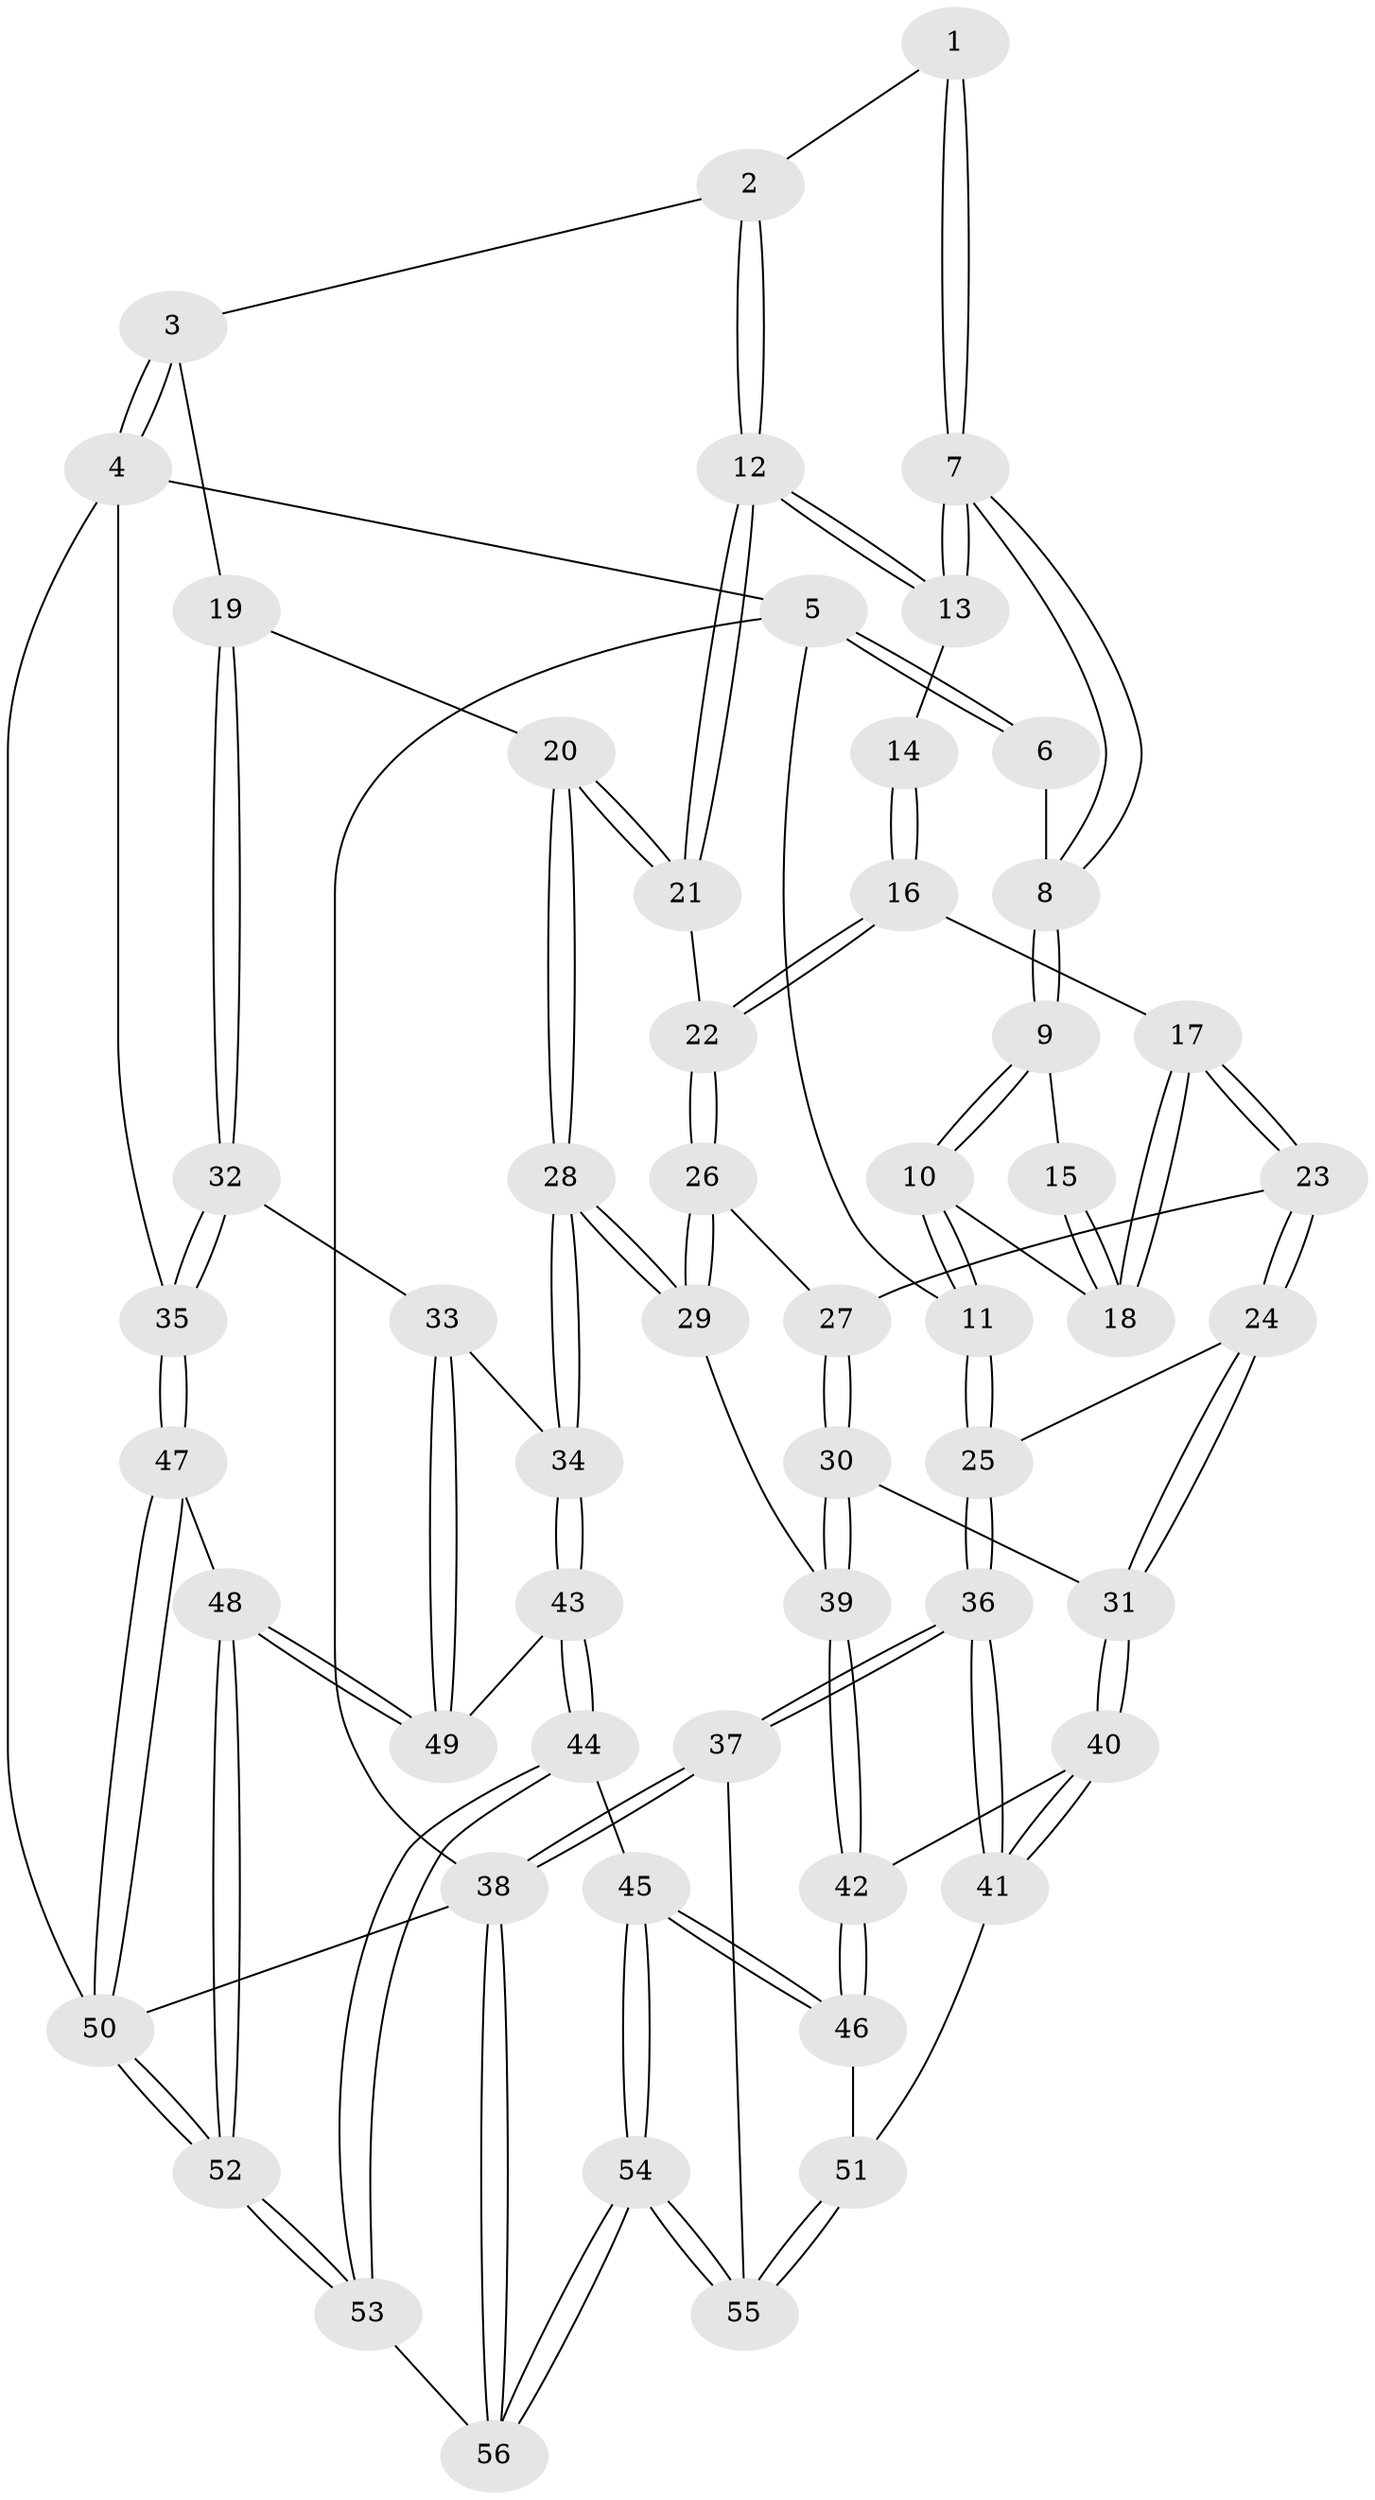 // Generated by graph-tools (version 1.1) at 2025/51/03/09/25 03:51:03]
// undirected, 56 vertices, 137 edges
graph export_dot {
graph [start="1"]
  node [color=gray90,style=filled];
  1 [pos="+0.5151702038392668+0"];
  2 [pos="+0.8367327647867018+0"];
  3 [pos="+0.9800015325584226+0"];
  4 [pos="+1+0"];
  5 [pos="+0+0"];
  6 [pos="+0.2919660547576483+0"];
  7 [pos="+0.4726609280427177+0.10104505004473213"];
  8 [pos="+0.39219718684388+0.04138864775857489"];
  9 [pos="+0.3142318388214054+0.12045017386394076"];
  10 [pos="+0.2674728483535646+0.1345219709958395"];
  11 [pos="+0+0.06054009238346979"];
  12 [pos="+0.5893587284876359+0.17420851552541525"];
  13 [pos="+0.47645250953699403+0.1075843997717943"];
  14 [pos="+0.4109445647202284+0.13974668738798307"];
  15 [pos="+0.40418643108549446+0.1416333850145829"];
  16 [pos="+0.4185069236859766+0.3038072426373559"];
  17 [pos="+0.3921891097151979+0.3000567562016104"];
  18 [pos="+0.3593544253166505+0.22343659913283634"];
  19 [pos="+0.8085934830217457+0.3569564126953945"];
  20 [pos="+0.7470454901934487+0.3361838852782618"];
  21 [pos="+0.5998470858974805+0.26792094688672413"];
  22 [pos="+0.5155893760734367+0.32524322031404007"];
  23 [pos="+0.28761195405627+0.34068134700214675"];
  24 [pos="+0+0.2688866664554792"];
  25 [pos="+0+0.19684595952781758"];
  26 [pos="+0.47797740577594483+0.49782094467558524"];
  27 [pos="+0.32501208944123994+0.4801734477537765"];
  28 [pos="+0.5400321586598593+0.5745746576515964"];
  29 [pos="+0.49050012647309654+0.5314219610056522"];
  30 [pos="+0.2604244787286505+0.5403723182667323"];
  31 [pos="+0.24932344472815593+0.5489650774746073"];
  32 [pos="+0.8409474099864973+0.3912213396479331"];
  33 [pos="+0.7667655155886943+0.535515306611963"];
  34 [pos="+0.5598550262503028+0.5981387937910984"];
  35 [pos="+1+0.4377476871157619"];
  36 [pos="+0+0.6637106574394294"];
  37 [pos="+0+0.7143565842705497"];
  38 [pos="+0+1"];
  39 [pos="+0.4240306283254881+0.5864522445426965"];
  40 [pos="+0.2301882508927775+0.6543347839375017"];
  41 [pos="+0+0.671565786129041"];
  42 [pos="+0.297943258989382+0.719131316063281"];
  43 [pos="+0.5687766406864567+0.7408288309649135"];
  44 [pos="+0.4993210776713516+0.8357731249837058"];
  45 [pos="+0.37052120877637224+0.7972242964346805"];
  46 [pos="+0.3049242243430996+0.7357060309089619"];
  47 [pos="+1+0.574424184440404"];
  48 [pos="+0.8087911433541459+0.7483070512818428"];
  49 [pos="+0.8016507886462959+0.7423098447961781"];
  50 [pos="+1+1"];
  51 [pos="+0.15382309995077187+0.8623924935481665"];
  52 [pos="+0.9458809928389984+1"];
  53 [pos="+0.6040457907267808+1"];
  54 [pos="+0.19343431289772636+1"];
  55 [pos="+0.18303959292980257+1"];
  56 [pos="+0.20425111397249673+1"];
  1 -- 2;
  1 -- 7;
  1 -- 7;
  2 -- 3;
  2 -- 12;
  2 -- 12;
  3 -- 4;
  3 -- 4;
  3 -- 19;
  4 -- 5;
  4 -- 35;
  4 -- 50;
  5 -- 6;
  5 -- 6;
  5 -- 11;
  5 -- 38;
  6 -- 8;
  7 -- 8;
  7 -- 8;
  7 -- 13;
  7 -- 13;
  8 -- 9;
  8 -- 9;
  9 -- 10;
  9 -- 10;
  9 -- 15;
  10 -- 11;
  10 -- 11;
  10 -- 18;
  11 -- 25;
  11 -- 25;
  12 -- 13;
  12 -- 13;
  12 -- 21;
  12 -- 21;
  13 -- 14;
  14 -- 16;
  14 -- 16;
  15 -- 18;
  15 -- 18;
  16 -- 17;
  16 -- 22;
  16 -- 22;
  17 -- 18;
  17 -- 18;
  17 -- 23;
  17 -- 23;
  19 -- 20;
  19 -- 32;
  19 -- 32;
  20 -- 21;
  20 -- 21;
  20 -- 28;
  20 -- 28;
  21 -- 22;
  22 -- 26;
  22 -- 26;
  23 -- 24;
  23 -- 24;
  23 -- 27;
  24 -- 25;
  24 -- 31;
  24 -- 31;
  25 -- 36;
  25 -- 36;
  26 -- 27;
  26 -- 29;
  26 -- 29;
  27 -- 30;
  27 -- 30;
  28 -- 29;
  28 -- 29;
  28 -- 34;
  28 -- 34;
  29 -- 39;
  30 -- 31;
  30 -- 39;
  30 -- 39;
  31 -- 40;
  31 -- 40;
  32 -- 33;
  32 -- 35;
  32 -- 35;
  33 -- 34;
  33 -- 49;
  33 -- 49;
  34 -- 43;
  34 -- 43;
  35 -- 47;
  35 -- 47;
  36 -- 37;
  36 -- 37;
  36 -- 41;
  36 -- 41;
  37 -- 38;
  37 -- 38;
  37 -- 55;
  38 -- 56;
  38 -- 56;
  38 -- 50;
  39 -- 42;
  39 -- 42;
  40 -- 41;
  40 -- 41;
  40 -- 42;
  41 -- 51;
  42 -- 46;
  42 -- 46;
  43 -- 44;
  43 -- 44;
  43 -- 49;
  44 -- 45;
  44 -- 53;
  44 -- 53;
  45 -- 46;
  45 -- 46;
  45 -- 54;
  45 -- 54;
  46 -- 51;
  47 -- 48;
  47 -- 50;
  47 -- 50;
  48 -- 49;
  48 -- 49;
  48 -- 52;
  48 -- 52;
  50 -- 52;
  50 -- 52;
  51 -- 55;
  51 -- 55;
  52 -- 53;
  52 -- 53;
  53 -- 56;
  54 -- 55;
  54 -- 55;
  54 -- 56;
  54 -- 56;
}
